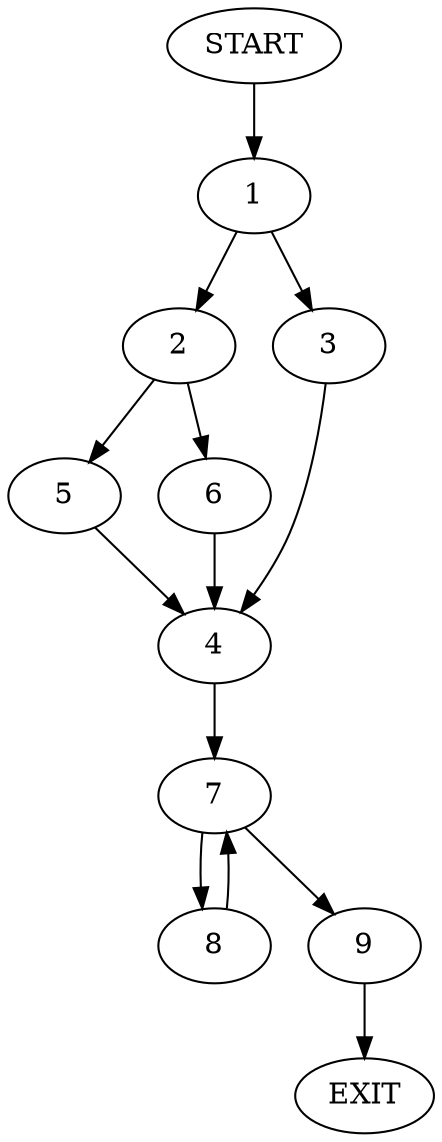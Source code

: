 digraph {
0 [label="START"]
10 [label="EXIT"]
0 -> 1
1 -> 2
1 -> 3
3 -> 4
2 -> 5
2 -> 6
4 -> 7
5 -> 4
6 -> 4
7 -> 8
7 -> 9
9 -> 10
8 -> 7
}
